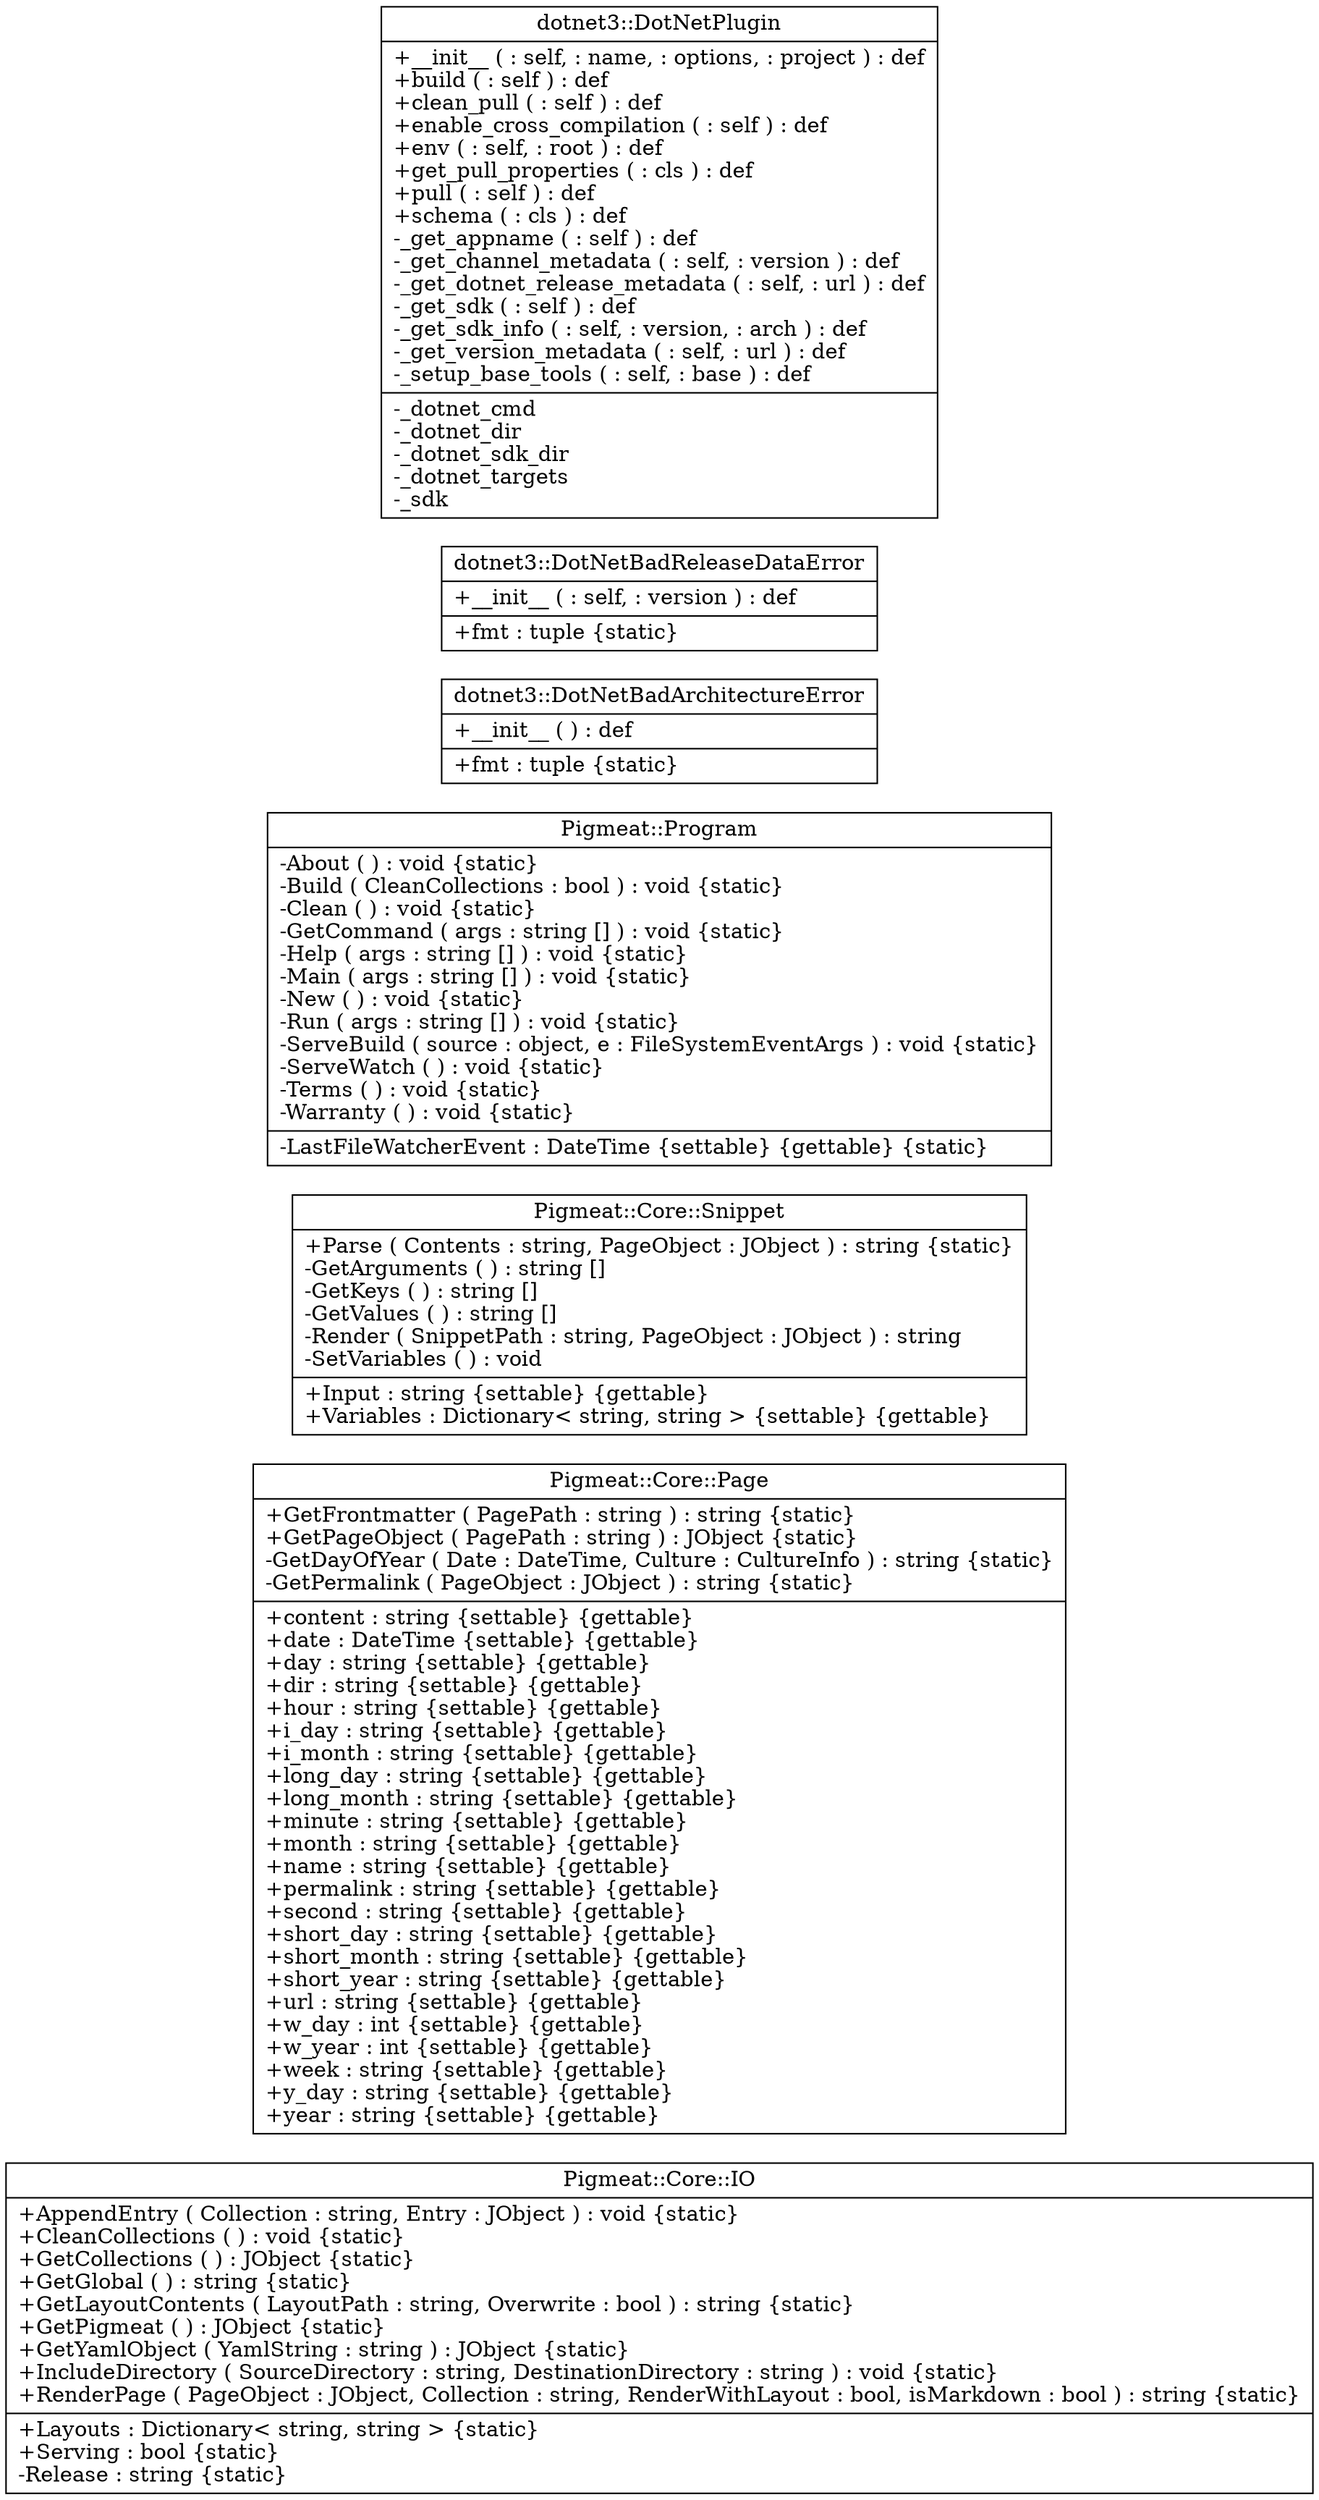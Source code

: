 digraph doxygraph
{
graph [ rankdir="RL" ]
"class_pigmeat_1_1_core_1_1_i_o" [ label="Pigmeat::Core::IO\n|+AppendEntry ( Collection : string, Entry : JObject ) : void \{static\}\l+CleanCollections (  ) : void \{static\}\l+GetCollections (  ) : JObject \{static\}\l+GetGlobal (  ) : string \{static\}\l+GetLayoutContents ( LayoutPath : string, Overwrite : bool ) : string \{static\}\l+GetPigmeat (  ) : JObject \{static\}\l+GetYamlObject ( YamlString : string ) : JObject \{static\}\l+IncludeDirectory ( SourceDirectory : string, DestinationDirectory : string ) : void \{static\}\l+RenderPage ( PageObject : JObject, Collection : string, RenderWithLayout : bool, isMarkdown : bool ) : string \{static\}\l|+Layouts : Dictionary\< string, string \> \{static\}\l+Serving : bool \{static\}\l-Release : string \{static\}\l" shape="record" ]
"class_pigmeat_1_1_core_1_1_page" [ label="Pigmeat::Core::Page\n|+GetFrontmatter ( PagePath : string ) : string \{static\}\l+GetPageObject ( PagePath : string ) : JObject \{static\}\l-GetDayOfYear ( Date : DateTime, Culture : CultureInfo ) : string \{static\}\l-GetPermalink ( PageObject : JObject ) : string \{static\}\l|+content : string \{settable\} \{gettable\}\l+date : DateTime \{settable\} \{gettable\}\l+day : string \{settable\} \{gettable\}\l+dir : string \{settable\} \{gettable\}\l+hour : string \{settable\} \{gettable\}\l+i_day : string \{settable\} \{gettable\}\l+i_month : string \{settable\} \{gettable\}\l+long_day : string \{settable\} \{gettable\}\l+long_month : string \{settable\} \{gettable\}\l+minute : string \{settable\} \{gettable\}\l+month : string \{settable\} \{gettable\}\l+name : string \{settable\} \{gettable\}\l+permalink : string \{settable\} \{gettable\}\l+second : string \{settable\} \{gettable\}\l+short_day : string \{settable\} \{gettable\}\l+short_month : string \{settable\} \{gettable\}\l+short_year : string \{settable\} \{gettable\}\l+url : string \{settable\} \{gettable\}\l+w_day : int \{settable\} \{gettable\}\l+w_year : int \{settable\} \{gettable\}\l+week : string \{settable\} \{gettable\}\l+y_day : string \{settable\} \{gettable\}\l+year : string \{settable\} \{gettable\}\l" shape="record" ]
"class_pigmeat_1_1_core_1_1_snippet" [ label="Pigmeat::Core::Snippet\n|+Parse ( Contents : string, PageObject : JObject ) : string \{static\}\l-GetArguments (  ) : string []\l-GetKeys (  ) : string []\l-GetValues (  ) : string []\l-Render ( SnippetPath : string, PageObject : JObject ) : string\l-SetVariables (  ) : void\l|+Input : string \{settable\} \{gettable\}\l+Variables : Dictionary\< string, string \> \{settable\} \{gettable\}\l" shape="record" ]
"class_pigmeat_1_1_program" [ label="Pigmeat::Program\n|-About (  ) : void \{static\}\l-Build ( CleanCollections : bool ) : void \{static\}\l-Clean (  ) : void \{static\}\l-GetCommand ( args : string [] ) : void \{static\}\l-Help ( args : string [] ) : void \{static\}\l-Main ( args : string [] ) : void \{static\}\l-New (  ) : void \{static\}\l-Run ( args : string [] ) : void \{static\}\l-ServeBuild ( source : object, e : FileSystemEventArgs ) : void \{static\}\l-ServeWatch (  ) : void \{static\}\l-Terms (  ) : void \{static\}\l-Warranty (  ) : void \{static\}\l|-LastFileWatcherEvent : DateTime \{settable\} \{gettable\} \{static\}\l" shape="record" ]
"classdotnet3_1_1_dot_net_bad_architecture_error" [ label="dotnet3::DotNetBadArchitectureError\n|+__init__ (  ) : def\l|+fmt : tuple \{static\}\l" shape="record" ]
"classdotnet3_1_1_dot_net_bad_release_data_error" [ label="dotnet3::DotNetBadReleaseDataError\n|+__init__ (  : self,  : version ) : def\l|+fmt : tuple \{static\}\l" shape="record" ]
"classdotnet3_1_1_dot_net_plugin" [ label="dotnet3::DotNetPlugin\n|+__init__ (  : self,  : name,  : options,  : project ) : def\l+build (  : self ) : def\l+clean_pull (  : self ) : def\l+enable_cross_compilation (  : self ) : def\l+env (  : self,  : root ) : def\l+get_pull_properties (  : cls ) : def\l+pull (  : self ) : def\l+schema (  : cls ) : def\l-_get_appname (  : self ) : def\l-_get_channel_metadata (  : self,  : version ) : def\l-_get_dotnet_release_metadata (  : self,  : url ) : def\l-_get_sdk (  : self ) : def\l-_get_sdk_info (  : self,  : version,  : arch ) : def\l-_get_version_metadata (  : self,  : url ) : def\l-_setup_base_tools (  : self,  : base ) : def\l|-_dotnet_cmd\l-_dotnet_dir\l-_dotnet_sdk_dir\l-_dotnet_targets\l-_sdk\l" shape="record" ]
}

